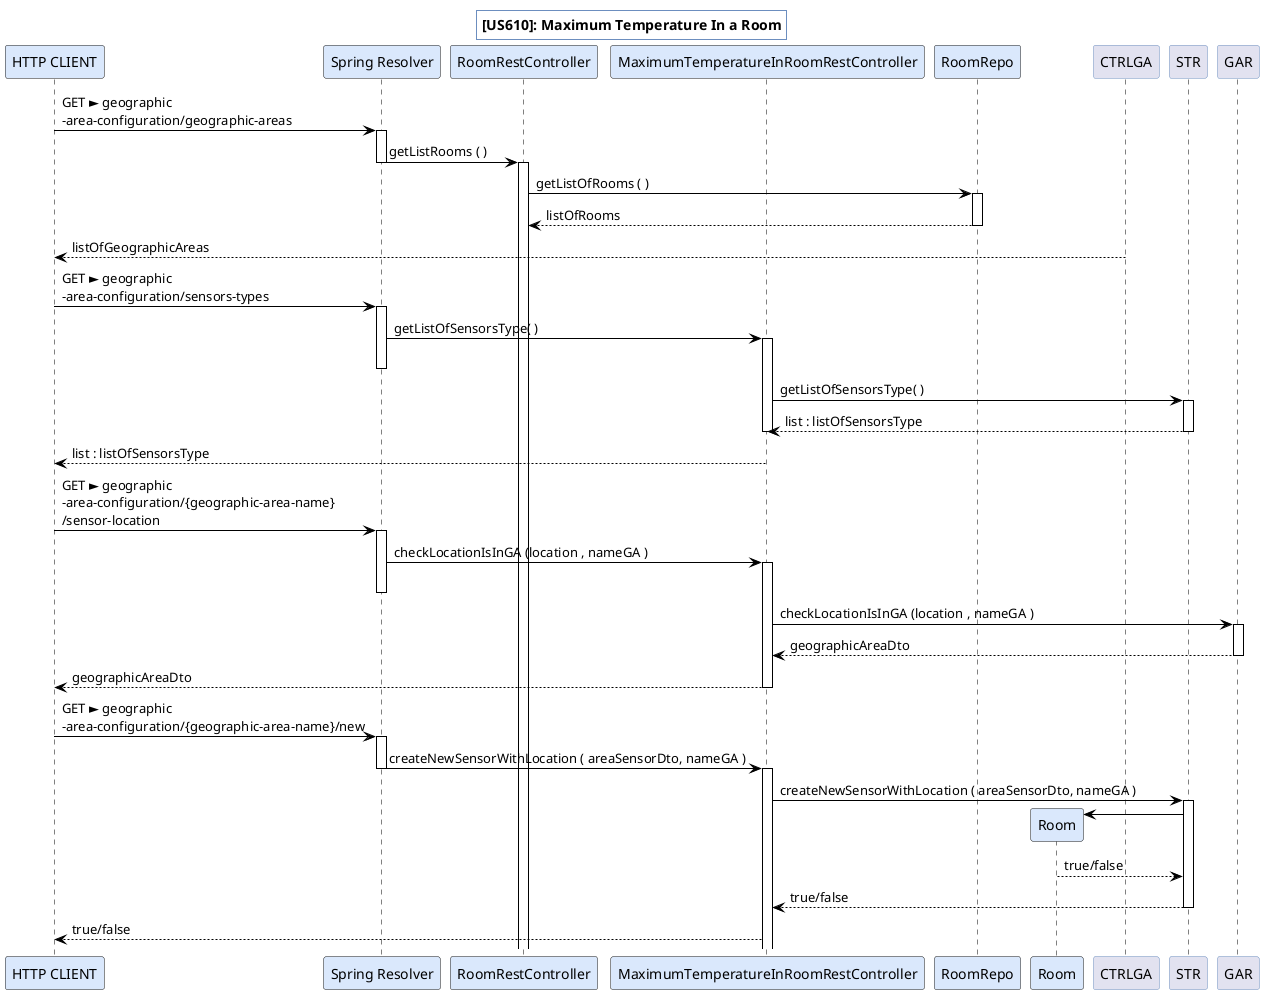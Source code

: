 @startuml

title [US610]: Maximum Temperature In a Room

participant "HTTP CLIENT" as PST #DAE8FC
participant "Spring Resolver" as SR #DAE8FC
participant "RoomRestController" as CTRLROOM #DAE8FC
participant "MaximumTemperatureInRoomRestController" as CTRL #DAE8FC
participant "RoomRepo" as RR #DAE8FC
participant "Room" as S #DAE8FC

skinparam title {
	BorderColor 6C8EBF

}

skinparam actor {
	BorderColor 6C8EBF
}

skinparam participant {
	BorderColor 6C8EBF
}

skinparam shadowing false

skinparam sequence {
	ArrowColor BLACK
	ActorBorderColor DeepSkyBlue
	LifeLineBorderColor BLACK
}


PST -> SR : GET ► geographic\n-area-configuration/geographic-areas
activate SR
SR -> CTRLROOM : getListRooms ( )
deactivate SR
activate CTRLROOM
CTRLROOM -> RR : getListOfRooms ( )
activate RR
CTRLROOM <-- RR : listOfRooms
deactivate RR
PST <-- CTRLGA : listOfGeographicAreas
deactivate CTRLGA
PST -> SR: GET ► geographic\n-area-configuration/sensors-types
activate SR
SR -> CTRL: getListOfSensorsType( )
activate CTRL
deactivate SR
CTRL -> STR: getListOfSensorsType( )
activate STR
CTRL <-- STR: list : listOfSensorsType
deactivate CTRL
deactivate STR
PST <-- CTRL : list : listOfSensorsType
PST -> SR : GET ► geographic\n-area-configuration/{geographic-area-name}\n/sensor-location
activate SR
SR -> CTRL : checkLocationIsInGA (location , nameGA )
activate CTRL
deactivate SR
CTRL -> GAR : checkLocationIsInGA (location , nameGA )
activate GAR
CTRL <-- GAR : geographicAreaDto
deactivate GAR
PST <-- CTRL : geographicAreaDto
deactivate CTRL
PST -> SR : GET ► geographic\n-area-configuration/{geographic-area-name}/new
activate SR
SR -> CTRL : createNewSensorWithLocation ( areaSensorDto, nameGA )
deactivate SR
activate CTRL
CTRL -> STR: createNewSensorWithLocation ( areaSensorDto, nameGA )
activate STR
create S
STR -> S :
STR <-- S : true/false
CTRL <-- STR : true/false
deactivate STR
PST <-- CTRL : true/false





@enduml